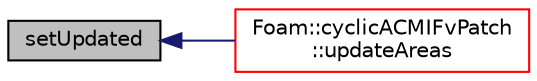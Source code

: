 digraph "setUpdated"
{
  bgcolor="transparent";
  edge [fontname="Helvetica",fontsize="10",labelfontname="Helvetica",labelfontsize="10"];
  node [fontname="Helvetica",fontsize="10",shape=record];
  rankdir="LR";
  Node1 [label="setUpdated",height=0.2,width=0.4,color="black", fillcolor="grey75", style="filled", fontcolor="black"];
  Node1 -> Node2 [dir="back",color="midnightblue",fontsize="10",style="solid",fontname="Helvetica"];
  Node2 [label="Foam::cyclicACMIFvPatch\l::updateAreas",height=0.2,width=0.4,color="red",URL="$a00455.html#aed132c748958e8dfd911d88f3def2914",tooltip="Update the patch areas after AMI update. "];
}
